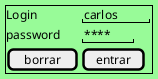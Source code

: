 @startsalt clave
skinparam BackgroundColor palegreen
{+
Login | " carlos "
password | " **** "
[ borrar ] |  [entrar ]

}


@endsalt
